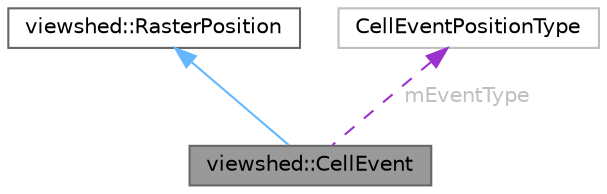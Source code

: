 digraph "viewshed::CellEvent"
{
 // LATEX_PDF_SIZE
  bgcolor="transparent";
  edge [fontname=Helvetica,fontsize=10,labelfontname=Helvetica,labelfontsize=10];
  node [fontname=Helvetica,fontsize=10,shape=box,height=0.2,width=0.4];
  Node1 [id="Node000001",label="viewshed::CellEvent",height=0.2,width=0.4,color="gray40", fillcolor="grey60", style="filled", fontcolor="black",tooltip="Class representing cell events for Van Kreveld's plane sweep algorithm. Stores cell position (row and..."];
  Node2 -> Node1 [id="edge1_Node000001_Node000002",dir="back",color="steelblue1",style="solid",tooltip=" "];
  Node2 [id="Node000002",label="viewshed::RasterPosition",height=0.2,width=0.4,color="gray40", fillcolor="white", style="filled",URL="$classviewshed_1_1RasterPosition.html",tooltip="Class to represent position on raster in term of row and column."];
  Node3 -> Node1 [id="edge2_Node000001_Node000003",dir="back",color="darkorchid3",style="dashed",tooltip=" ",label=" mEventType",fontcolor="grey" ];
  Node3 [id="Node000003",label="CellEventPositionType",height=0.2,width=0.4,color="grey75", fillcolor="white", style="filled",tooltip=" "];
}
